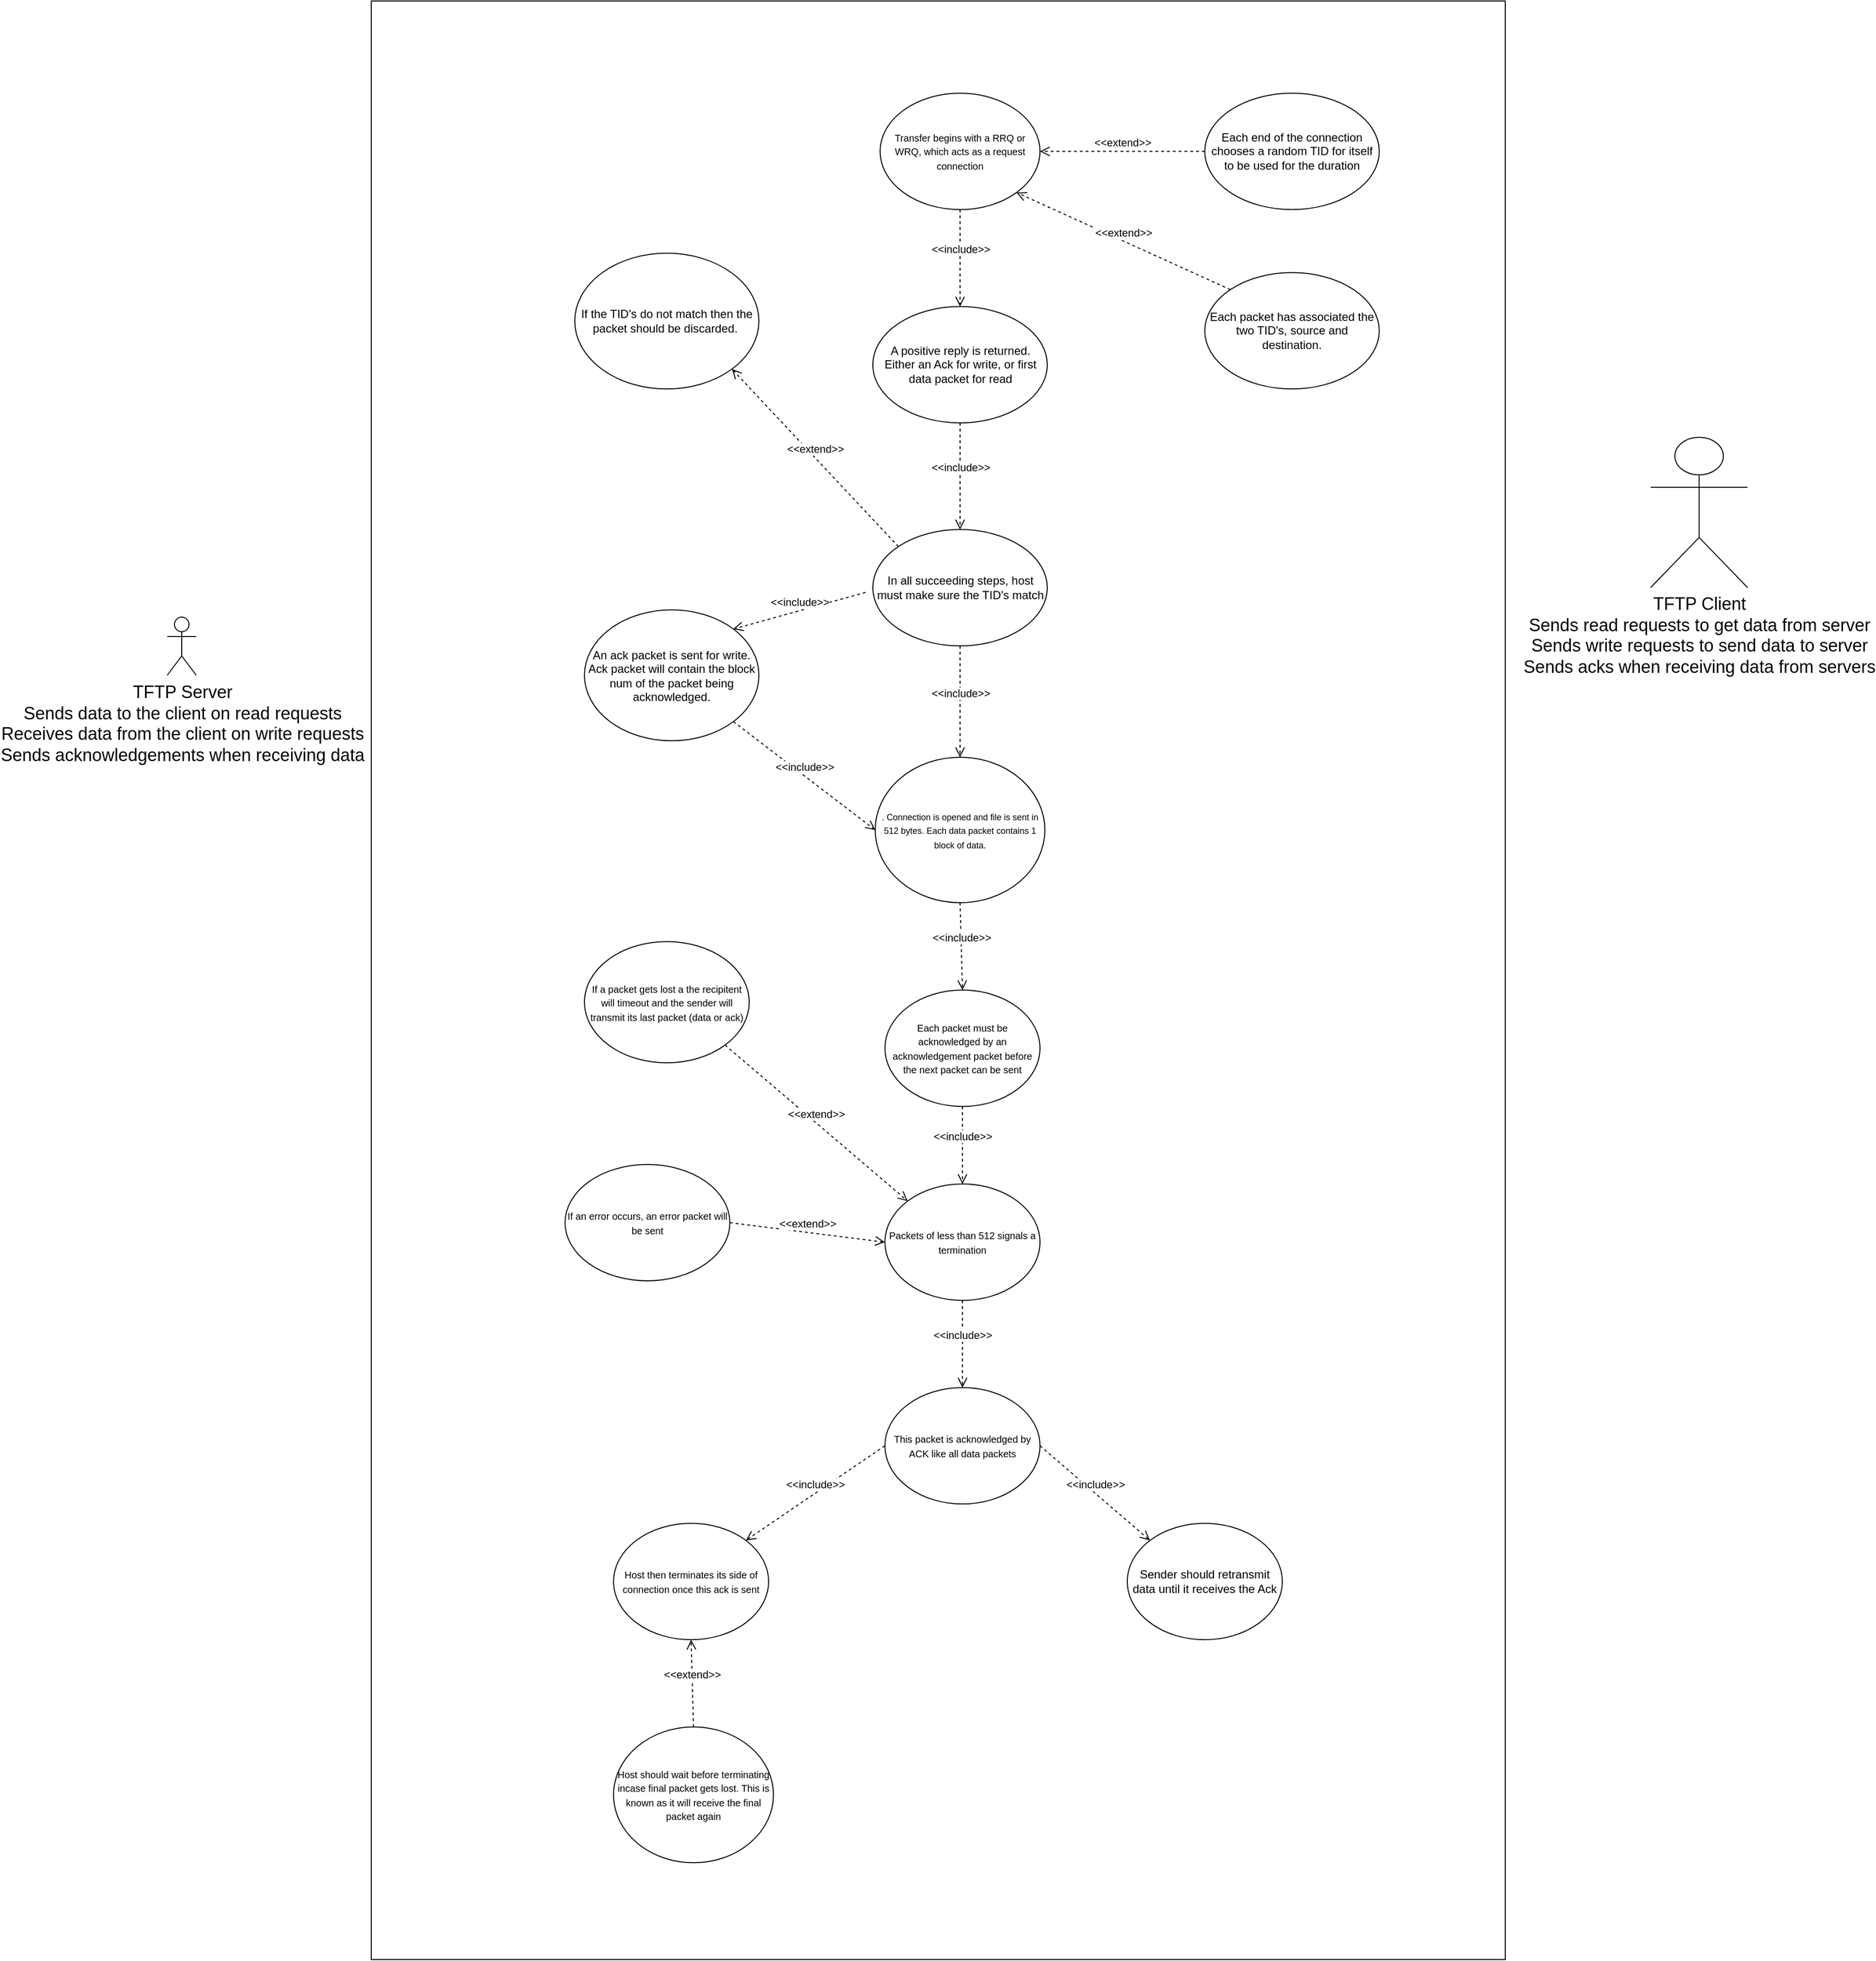 <mxfile version="10.6.6" type="github"><diagram id="8WvEkjwii8oPMGirg9OZ" name="Page-1"><mxGraphModel dx="2241" dy="1747" grid="1" gridSize="10" guides="1" tooltips="1" connect="1" arrows="1" fold="1" page="1" pageScale="1" pageWidth="850" pageHeight="1100" math="0" shadow="0"><root><mxCell id="0"/><mxCell id="1" parent="0"/><mxCell id="wPxIoS00cWuhMq4hoOUB-40" value="" style="html=1;" vertex="1" parent="1"><mxGeometry x="150" y="-30" width="1170" height="2020" as="geometry"/></mxCell><mxCell id="wTC4rTAF9Z5WhaN4-giU-3" value="&lt;font style=&quot;font-size: 18px&quot;&gt;TFTP Server&lt;br&gt;Sends data to the client on read requests&lt;br&gt;Receives data from the client on write requests&lt;br&gt;Sends acknowledgements when receiving data&lt;/font&gt;&lt;br&gt;" style="shape=umlActor;verticalLabelPosition=bottom;labelBackgroundColor=#ffffff;verticalAlign=top;html=1;outlineConnect=0;" parent="1" vertex="1"><mxGeometry x="-60.5" y="605.5" width="30" height="60" as="geometry"/></mxCell><mxCell id="wTC4rTAF9Z5WhaN4-giU-4" value="&lt;font style=&quot;font-size: 18px&quot;&gt;TFTP Client&lt;br&gt;Sends read requests to get data from server&lt;br&gt;Sends write requests to send data to server&lt;br&gt;&lt;/font&gt;&lt;font style=&quot;font-size: 18px&quot;&gt;Sends acks when receiving data from servers&lt;/font&gt;&lt;br&gt;" style="shape=umlActor;verticalLabelPosition=bottom;labelBackgroundColor=#ffffff;verticalAlign=top;html=1;outlineConnect=0;" parent="1" vertex="1"><mxGeometry x="1470" y="420" width="100" height="155" as="geometry"/></mxCell><mxCell id="wTC4rTAF9Z5WhaN4-giU-5" value="&lt;font style=&quot;font-size: 10px&quot;&gt;Transfer begins with a RRQ or WRQ, which acts as a request connection&lt;/font&gt;" style="ellipse;whiteSpace=wrap;html=1;" parent="1" vertex="1"><mxGeometry x="675" y="65.143" width="165" height="120" as="geometry"/></mxCell><mxCell id="wTC4rTAF9Z5WhaN4-giU-6" value="&lt;font style=&quot;font-size: 9px&quot;&gt;. Connection is opened and file is sent in 512 bytes. Each data packet contains 1 block of data.&lt;/font&gt;" style="ellipse;whiteSpace=wrap;html=1;" parent="1" vertex="1"><mxGeometry x="670" y="750" width="175" height="150" as="geometry"/></mxCell><mxCell id="wTC4rTAF9Z5WhaN4-giU-7" value="&lt;span style=&quot;font-size: 10px&quot;&gt;Each packet must be acknowledged by an acknowledgement&amp;nbsp;packet before the next packet can be sent&lt;/span&gt;" style="ellipse;whiteSpace=wrap;html=1;" parent="1" vertex="1"><mxGeometry x="680" y="990.143" width="160" height="120" as="geometry"/></mxCell><mxCell id="wTC4rTAF9Z5WhaN4-giU-8" value="&lt;span style=&quot;font-size: 10px&quot;&gt;Packets of less than 512 signals a termination&lt;/span&gt;" style="ellipse;whiteSpace=wrap;html=1;" parent="1" vertex="1"><mxGeometry x="680" y="1190.143" width="160" height="120" as="geometry"/></mxCell><mxCell id="wTC4rTAF9Z5WhaN4-giU-9" value="&lt;span style=&quot;font-size: 10px&quot;&gt;If a packet gets lost a the recipitent will timeout and the sender will transmit its last packet (data or ack)&lt;/span&gt;" style="ellipse;whiteSpace=wrap;html=1;" parent="1" vertex="1"><mxGeometry x="370" y="940.143" width="170" height="125" as="geometry"/></mxCell><mxCell id="wTC4rTAF9Z5WhaN4-giU-10" value="&lt;span style=&quot;font-size: 10px&quot;&gt;If an error occurs, an error packet will be sent&lt;/span&gt;" style="ellipse;whiteSpace=wrap;html=1;" parent="1" vertex="1"><mxGeometry x="350" y="1170" width="170" height="120" as="geometry"/></mxCell><mxCell id="wTC4rTAF9Z5WhaN4-giU-13" value="A positive reply is returned. Either an Ack for write, or first data packet for read" style="ellipse;whiteSpace=wrap;html=1;" parent="1" vertex="1"><mxGeometry x="667.5" y="285.143" width="180" height="120" as="geometry"/></mxCell><mxCell id="3yfbGPFvM8w9pXca8p1F-1" value="An ack packet is sent for write. Ack packet will contain the block num of the packet being acknowledged." style="ellipse;whiteSpace=wrap;html=1;" parent="1" vertex="1"><mxGeometry x="370" y="598" width="180" height="135" as="geometry"/></mxCell><mxCell id="3yfbGPFvM8w9pXca8p1F-10" value="&lt;span style=&quot;font-size: 10px&quot;&gt;This packet is acknowledged by ACK like all data packets&lt;/span&gt;" style="ellipse;whiteSpace=wrap;html=1;" parent="1" vertex="1"><mxGeometry x="680" y="1400.143" width="160" height="120" as="geometry"/></mxCell><mxCell id="3yfbGPFvM8w9pXca8p1F-11" value="&lt;span style=&quot;font-size: 10px&quot;&gt;Host then terminates its side of connection once this ack is sent&lt;/span&gt;" style="ellipse;whiteSpace=wrap;html=1;" parent="1" vertex="1"><mxGeometry x="400" y="1540.143" width="160" height="120" as="geometry"/></mxCell><mxCell id="3yfbGPFvM8w9pXca8p1F-12" value="&lt;span style=&quot;font-size: 10px&quot;&gt;Host should wait before terminating incase final packet gets lost. This is known as it will receive the final packet again&lt;/span&gt;" style="ellipse;whiteSpace=wrap;html=1;" parent="1" vertex="1"><mxGeometry x="400" y="1750.143" width="165" height="140" as="geometry"/></mxCell><mxCell id="3yfbGPFvM8w9pXca8p1F-13" value="Sender should retransmit data until it receives the Ack" style="ellipse;whiteSpace=wrap;html=1;" parent="1" vertex="1"><mxGeometry x="930" y="1540.143" width="160" height="120" as="geometry"/></mxCell><mxCell id="wPxIoS00cWuhMq4hoOUB-8" value="Each end of the connection chooses a random TID for itself to be used for the duration" style="ellipse;whiteSpace=wrap;html=1;" vertex="1" parent="1"><mxGeometry x="1010" y="65.143" width="180" height="120" as="geometry"/></mxCell><mxCell id="wPxIoS00cWuhMq4hoOUB-9" value="Each packet has associated the two TID's, source and destination." style="ellipse;whiteSpace=wrap;html=1;" vertex="1" parent="1"><mxGeometry x="1010" y="250.143" width="180" height="120" as="geometry"/></mxCell><mxCell id="wPxIoS00cWuhMq4hoOUB-15" value="In all succeeding steps, host must make sure the TID's match" style="ellipse;whiteSpace=wrap;html=1;" vertex="1" parent="1"><mxGeometry x="667.5" y="515.143" width="180" height="120" as="geometry"/></mxCell><mxCell id="wPxIoS00cWuhMq4hoOUB-17" value="If the TID's do not match then the packet should be discarded.&amp;nbsp;&lt;br&gt;" style="ellipse;whiteSpace=wrap;html=1;" vertex="1" parent="1"><mxGeometry x="360" y="230.143" width="190" height="140" as="geometry"/></mxCell><mxCell id="wPxIoS00cWuhMq4hoOUB-22" value="&amp;lt;&amp;lt;extend&amp;gt;&amp;gt;" style="html=1;verticalAlign=bottom;endArrow=open;dashed=1;endSize=8;entryX=1;entryY=0.5;entryDx=0;entryDy=0;exitX=0;exitY=0.5;exitDx=0;exitDy=0;" edge="1" parent="1" source="wPxIoS00cWuhMq4hoOUB-8" target="wTC4rTAF9Z5WhaN4-giU-5"><mxGeometry relative="1" as="geometry"><mxPoint x="1010" y="50" as="sourcePoint"/><mxPoint x="820" y="190" as="targetPoint"/></mxGeometry></mxCell><mxCell id="wPxIoS00cWuhMq4hoOUB-23" value="&amp;lt;&amp;lt;extend&amp;gt;&amp;gt;" style="html=1;verticalAlign=bottom;endArrow=open;dashed=1;endSize=8;entryX=1;entryY=1;entryDx=0;entryDy=0;exitX=0;exitY=0;exitDx=0;exitDy=0;" edge="1" parent="1" source="wPxIoS00cWuhMq4hoOUB-9" target="wTC4rTAF9Z5WhaN4-giU-5"><mxGeometry relative="1" as="geometry"><mxPoint x="970" y="420" as="sourcePoint"/><mxPoint x="1000" y="230" as="targetPoint"/></mxGeometry></mxCell><mxCell id="wPxIoS00cWuhMq4hoOUB-24" value="&amp;lt;&amp;lt;include&amp;gt;&amp;gt;" style="html=1;verticalAlign=bottom;endArrow=open;dashed=1;endSize=8;exitX=0.5;exitY=1;exitDx=0;exitDy=0;entryX=0.5;entryY=0;entryDx=0;entryDy=0;" edge="1" parent="1" source="wTC4rTAF9Z5WhaN4-giU-5" target="wTC4rTAF9Z5WhaN4-giU-13"><mxGeometry relative="1" as="geometry"><mxPoint x="920" y="280" as="sourcePoint"/><mxPoint x="840" y="280" as="targetPoint"/></mxGeometry></mxCell><mxCell id="wPxIoS00cWuhMq4hoOUB-25" value="&amp;lt;&amp;lt;include&amp;gt;&amp;gt;" style="html=1;verticalAlign=bottom;endArrow=open;dashed=1;endSize=8;exitX=0.5;exitY=1;exitDx=0;exitDy=0;entryX=0.5;entryY=0;entryDx=0;entryDy=0;" edge="1" parent="1" source="wTC4rTAF9Z5WhaN4-giU-13" target="wPxIoS00cWuhMq4hoOUB-15"><mxGeometry relative="1" as="geometry"><mxPoint x="900" y="380" as="sourcePoint"/><mxPoint x="900" y="480" as="targetPoint"/></mxGeometry></mxCell><mxCell id="wPxIoS00cWuhMq4hoOUB-26" value="&amp;lt;&amp;lt;extend&amp;gt;&amp;gt;" style="html=1;verticalAlign=bottom;endArrow=open;dashed=1;endSize=8;entryX=1;entryY=1;entryDx=0;entryDy=0;exitX=0;exitY=0;exitDx=0;exitDy=0;" edge="1" parent="1" source="wPxIoS00cWuhMq4hoOUB-15" target="wPxIoS00cWuhMq4hoOUB-17"><mxGeometry relative="1" as="geometry"><mxPoint x="910" y="400" as="sourcePoint"/><mxPoint x="690" y="300" as="targetPoint"/></mxGeometry></mxCell><mxCell id="wPxIoS00cWuhMq4hoOUB-27" value="&amp;lt;&amp;lt;include&amp;gt;&amp;gt;" style="html=1;verticalAlign=bottom;endArrow=open;dashed=1;endSize=8;entryX=1;entryY=0;entryDx=0;entryDy=0;" edge="1" parent="1" target="3yfbGPFvM8w9pXca8p1F-1"><mxGeometry relative="1" as="geometry"><mxPoint x="660" y="580" as="sourcePoint"/><mxPoint x="530" y="610.588" as="targetPoint"/></mxGeometry></mxCell><mxCell id="wPxIoS00cWuhMq4hoOUB-28" value="&amp;lt;&amp;lt;include&amp;gt;&amp;gt;" style="html=1;verticalAlign=bottom;endArrow=open;dashed=1;endSize=8;entryX=0.5;entryY=0;entryDx=0;entryDy=0;exitX=0.5;exitY=1;exitDx=0;exitDy=0;" edge="1" parent="1" source="wPxIoS00cWuhMq4hoOUB-15" target="wTC4rTAF9Z5WhaN4-giU-6"><mxGeometry relative="1" as="geometry"><mxPoint x="720" y="690" as="sourcePoint"/><mxPoint x="593.706" y="705.353" as="targetPoint"/></mxGeometry></mxCell><mxCell id="wPxIoS00cWuhMq4hoOUB-29" value="&amp;lt;&amp;lt;include&amp;gt;&amp;gt;" style="html=1;verticalAlign=bottom;endArrow=open;dashed=1;endSize=8;entryX=0;entryY=0.5;entryDx=0;entryDy=0;exitX=1;exitY=1;exitDx=0;exitDy=0;" edge="1" parent="1" source="3yfbGPFvM8w9pXca8p1F-1" target="wTC4rTAF9Z5WhaN4-giU-6"><mxGeometry relative="1" as="geometry"><mxPoint x="560" y="730" as="sourcePoint"/><mxPoint x="433.706" y="745.353" as="targetPoint"/></mxGeometry></mxCell><mxCell id="wPxIoS00cWuhMq4hoOUB-31" value="&amp;lt;&amp;lt;include&amp;gt;&amp;gt;" style="html=1;verticalAlign=bottom;endArrow=open;dashed=1;endSize=8;entryX=0.5;entryY=0;entryDx=0;entryDy=0;exitX=0.5;exitY=1;exitDx=0;exitDy=0;" edge="1" parent="1" source="wTC4rTAF9Z5WhaN4-giU-6" target="wTC4rTAF9Z5WhaN4-giU-7"><mxGeometry relative="1" as="geometry"><mxPoint x="760" y="920" as="sourcePoint"/><mxPoint x="633.706" y="935.353" as="targetPoint"/></mxGeometry></mxCell><mxCell id="wPxIoS00cWuhMq4hoOUB-32" value="&amp;lt;&amp;lt;extend&amp;gt;&amp;gt;" style="html=1;verticalAlign=bottom;endArrow=open;dashed=1;endSize=8;entryX=0;entryY=0;entryDx=0;entryDy=0;exitX=1;exitY=1;exitDx=0;exitDy=0;" edge="1" parent="1" source="wTC4rTAF9Z5WhaN4-giU-9" target="wTC4rTAF9Z5WhaN4-giU-8"><mxGeometry relative="1" as="geometry"><mxPoint x="530" y="1100" as="sourcePoint"/><mxPoint x="408.235" y="956.471" as="targetPoint"/></mxGeometry></mxCell><mxCell id="wPxIoS00cWuhMq4hoOUB-33" value="&amp;lt;&amp;lt;extend&amp;gt;&amp;gt;" style="html=1;verticalAlign=bottom;endArrow=open;dashed=1;endSize=8;entryX=0;entryY=0.5;entryDx=0;entryDy=0;exitX=1;exitY=0.5;exitDx=0;exitDy=0;" edge="1" parent="1" source="wTC4rTAF9Z5WhaN4-giU-10" target="wTC4rTAF9Z5WhaN4-giU-8"><mxGeometry relative="1" as="geometry"><mxPoint x="510" y="1310" as="sourcePoint"/><mxPoint x="428.235" y="1046.471" as="targetPoint"/></mxGeometry></mxCell><mxCell id="wPxIoS00cWuhMq4hoOUB-34" value="&amp;lt;&amp;lt;include&amp;gt;&amp;gt;" style="html=1;verticalAlign=bottom;endArrow=open;dashed=1;endSize=8;entryX=0.5;entryY=0;entryDx=0;entryDy=0;exitX=0.5;exitY=1;exitDx=0;exitDy=0;" edge="1" parent="1" source="wTC4rTAF9Z5WhaN4-giU-7" target="wTC4rTAF9Z5WhaN4-giU-8"><mxGeometry relative="1" as="geometry"><mxPoint x="970" y="1140" as="sourcePoint"/><mxPoint x="972.353" y="1230.588" as="targetPoint"/></mxGeometry></mxCell><mxCell id="wPxIoS00cWuhMq4hoOUB-35" value="&amp;lt;&amp;lt;include&amp;gt;&amp;gt;" style="html=1;verticalAlign=bottom;endArrow=open;dashed=1;endSize=8;entryX=0.5;entryY=0;entryDx=0;entryDy=0;exitX=0.5;exitY=1;exitDx=0;exitDy=0;" edge="1" parent="1" source="wTC4rTAF9Z5WhaN4-giU-8" target="3yfbGPFvM8w9pXca8p1F-10"><mxGeometry relative="1" as="geometry"><mxPoint x="1190" y="1110" as="sourcePoint"/><mxPoint x="1192.353" y="1200.588" as="targetPoint"/></mxGeometry></mxCell><mxCell id="wPxIoS00cWuhMq4hoOUB-37" value="&amp;lt;&amp;lt;include&amp;gt;&amp;gt;" style="html=1;verticalAlign=bottom;endArrow=open;dashed=1;endSize=8;entryX=1;entryY=0;entryDx=0;entryDy=0;exitX=0;exitY=0.5;exitDx=0;exitDy=0;" edge="1" parent="1" source="3yfbGPFvM8w9pXca8p1F-10" target="3yfbGPFvM8w9pXca8p1F-11"><mxGeometry relative="1" as="geometry"><mxPoint x="650" y="1520" as="sourcePoint"/><mxPoint x="650" y="1609.412" as="targetPoint"/></mxGeometry></mxCell><mxCell id="wPxIoS00cWuhMq4hoOUB-38" value="&amp;lt;&amp;lt;include&amp;gt;&amp;gt;" style="html=1;verticalAlign=bottom;endArrow=open;dashed=1;endSize=8;entryX=0;entryY=0;entryDx=0;entryDy=0;exitX=1;exitY=0.5;exitDx=0;exitDy=0;" edge="1" parent="1" source="3yfbGPFvM8w9pXca8p1F-10" target="3yfbGPFvM8w9pXca8p1F-13"><mxGeometry relative="1" as="geometry"><mxPoint x="1110" y="1410" as="sourcePoint"/><mxPoint x="1110" y="1499.412" as="targetPoint"/></mxGeometry></mxCell><mxCell id="wPxIoS00cWuhMq4hoOUB-39" value="&amp;lt;&amp;lt;extend&amp;gt;&amp;gt;" style="html=1;verticalAlign=bottom;endArrow=open;dashed=1;endSize=8;entryX=0.5;entryY=1;entryDx=0;entryDy=0;exitX=0.5;exitY=0;exitDx=0;exitDy=0;" edge="1" parent="1" source="3yfbGPFvM8w9pXca8p1F-12" target="3yfbGPFvM8w9pXca8p1F-11"><mxGeometry relative="1" as="geometry"><mxPoint x="950" y="1820" as="sourcePoint"/><mxPoint x="1110.0" y="1841.176" as="targetPoint"/></mxGeometry></mxCell></root></mxGraphModel></diagram></mxfile>